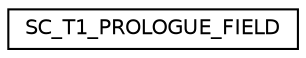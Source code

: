 digraph "Graphical Class Hierarchy"
{
  edge [fontname="Helvetica",fontsize="10",labelfontname="Helvetica",labelfontsize="10"];
  node [fontname="Helvetica",fontsize="10",shape=record];
  rankdir="LR";
  Node1 [label="SC_T1_PROLOGUE_FIELD",height=0.2,width=0.4,color="black", fillcolor="white", style="filled",URL="$struct_s_c___t1___p_r_o_l_o_g_u_e___f_i_e_l_d.html"];
}
